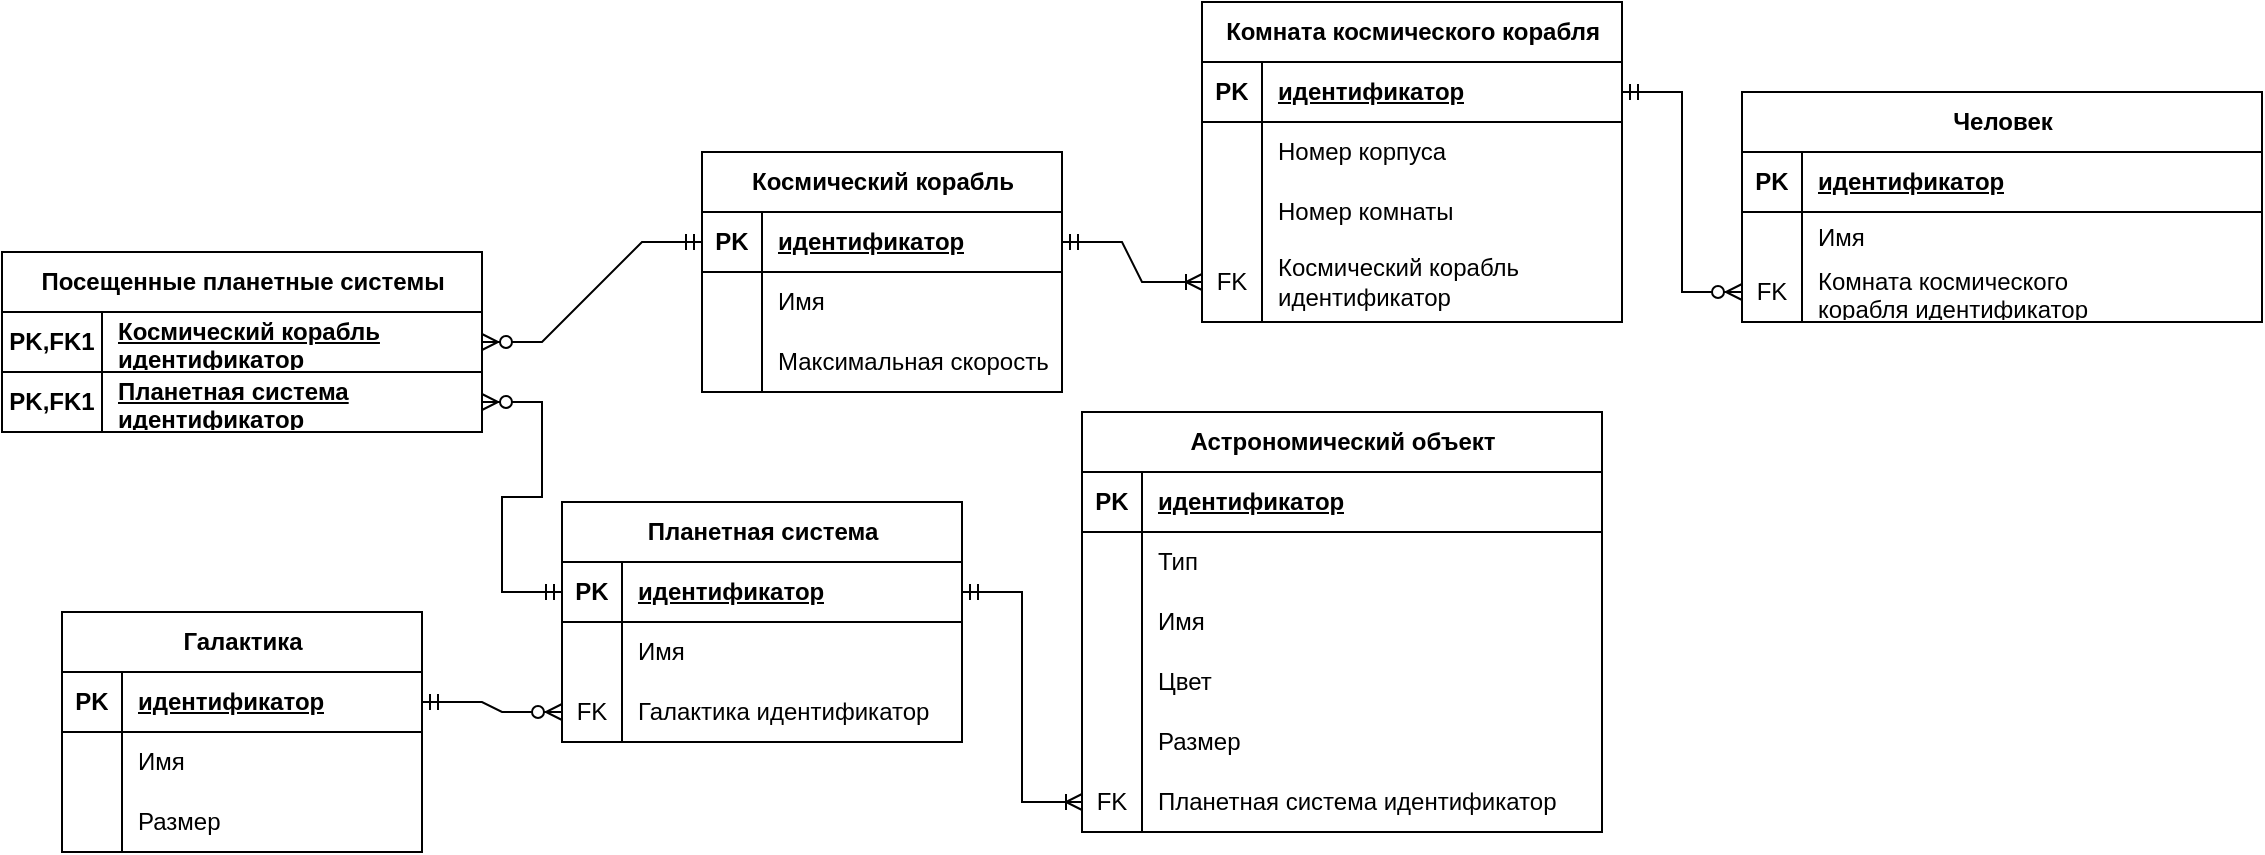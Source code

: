<mxfile version="21.6.7" type="device">
  <diagram name="Страница 1" id="pm9GWEc2enVUfdaCy__c">
    <mxGraphModel dx="1590" dy="2239" grid="1" gridSize="10" guides="1" tooltips="1" connect="1" arrows="1" fold="1" page="1" pageScale="1" pageWidth="827" pageHeight="1169" math="0" shadow="0">
      <root>
        <mxCell id="0" />
        <mxCell id="1" parent="0" />
        <mxCell id="hK3RT-jMStQgNXBIT5VY-20" value="Планетная система" style="shape=table;startSize=30;container=1;collapsible=1;childLayout=tableLayout;fixedRows=1;rowLines=0;fontStyle=1;align=center;resizeLast=1;html=1;" parent="1" vertex="1">
          <mxGeometry x="320" y="-45" width="200" height="120" as="geometry">
            <mxRectangle x="320" y="-45" width="160" height="30" as="alternateBounds" />
          </mxGeometry>
        </mxCell>
        <mxCell id="hK3RT-jMStQgNXBIT5VY-21" value="" style="shape=tableRow;horizontal=0;startSize=0;swimlaneHead=0;swimlaneBody=0;fillColor=none;collapsible=0;dropTarget=0;points=[[0,0.5],[1,0.5]];portConstraint=eastwest;top=0;left=0;right=0;bottom=1;" parent="hK3RT-jMStQgNXBIT5VY-20" vertex="1">
          <mxGeometry y="30" width="200" height="30" as="geometry" />
        </mxCell>
        <mxCell id="hK3RT-jMStQgNXBIT5VY-22" value="PK" style="shape=partialRectangle;connectable=0;fillColor=none;top=0;left=0;bottom=0;right=0;fontStyle=1;overflow=hidden;whiteSpace=wrap;html=1;" parent="hK3RT-jMStQgNXBIT5VY-21" vertex="1">
          <mxGeometry width="30" height="30" as="geometry">
            <mxRectangle width="30" height="30" as="alternateBounds" />
          </mxGeometry>
        </mxCell>
        <mxCell id="hK3RT-jMStQgNXBIT5VY-23" value="идентификатор" style="shape=partialRectangle;connectable=0;fillColor=none;top=0;left=0;bottom=0;right=0;align=left;spacingLeft=6;fontStyle=5;overflow=hidden;whiteSpace=wrap;html=1;" parent="hK3RT-jMStQgNXBIT5VY-21" vertex="1">
          <mxGeometry x="30" width="170" height="30" as="geometry">
            <mxRectangle width="170" height="30" as="alternateBounds" />
          </mxGeometry>
        </mxCell>
        <mxCell id="hK3RT-jMStQgNXBIT5VY-24" value="" style="shape=tableRow;horizontal=0;startSize=0;swimlaneHead=0;swimlaneBody=0;fillColor=none;collapsible=0;dropTarget=0;points=[[0,0.5],[1,0.5]];portConstraint=eastwest;top=0;left=0;right=0;bottom=0;" parent="hK3RT-jMStQgNXBIT5VY-20" vertex="1">
          <mxGeometry y="60" width="200" height="30" as="geometry" />
        </mxCell>
        <mxCell id="hK3RT-jMStQgNXBIT5VY-25" value="" style="shape=partialRectangle;connectable=0;fillColor=none;top=0;left=0;bottom=0;right=0;editable=1;overflow=hidden;whiteSpace=wrap;html=1;" parent="hK3RT-jMStQgNXBIT5VY-24" vertex="1">
          <mxGeometry width="30" height="30" as="geometry">
            <mxRectangle width="30" height="30" as="alternateBounds" />
          </mxGeometry>
        </mxCell>
        <mxCell id="hK3RT-jMStQgNXBIT5VY-26" value="Имя" style="shape=partialRectangle;connectable=0;fillColor=none;top=0;left=0;bottom=0;right=0;align=left;spacingLeft=6;overflow=hidden;whiteSpace=wrap;html=1;" parent="hK3RT-jMStQgNXBIT5VY-24" vertex="1">
          <mxGeometry x="30" width="170" height="30" as="geometry">
            <mxRectangle width="170" height="30" as="alternateBounds" />
          </mxGeometry>
        </mxCell>
        <mxCell id="hK3RT-jMStQgNXBIT5VY-27" value="" style="shape=tableRow;horizontal=0;startSize=0;swimlaneHead=0;swimlaneBody=0;fillColor=none;collapsible=0;dropTarget=0;points=[[0,0.5],[1,0.5]];portConstraint=eastwest;top=0;left=0;right=0;bottom=0;" parent="hK3RT-jMStQgNXBIT5VY-20" vertex="1">
          <mxGeometry y="90" width="200" height="30" as="geometry" />
        </mxCell>
        <mxCell id="hK3RT-jMStQgNXBIT5VY-28" value="FK" style="shape=partialRectangle;connectable=0;fillColor=none;top=0;left=0;bottom=0;right=0;editable=1;overflow=hidden;whiteSpace=wrap;html=1;" parent="hK3RT-jMStQgNXBIT5VY-27" vertex="1">
          <mxGeometry width="30" height="30" as="geometry">
            <mxRectangle width="30" height="30" as="alternateBounds" />
          </mxGeometry>
        </mxCell>
        <mxCell id="hK3RT-jMStQgNXBIT5VY-29" value="Галактика&amp;nbsp;идентификатор" style="shape=partialRectangle;connectable=0;fillColor=none;top=0;left=0;bottom=0;right=0;align=left;spacingLeft=6;overflow=hidden;whiteSpace=wrap;html=1;" parent="hK3RT-jMStQgNXBIT5VY-27" vertex="1">
          <mxGeometry x="30" width="170" height="30" as="geometry">
            <mxRectangle width="170" height="30" as="alternateBounds" />
          </mxGeometry>
        </mxCell>
        <mxCell id="hK3RT-jMStQgNXBIT5VY-33" value="" style="edgeStyle=entityRelationEdgeStyle;fontSize=12;html=1;endArrow=ERzeroToMany;startArrow=ERmandOne;rounded=0;entryX=0;entryY=0.5;entryDx=0;entryDy=0;exitX=1;exitY=0.5;exitDx=0;exitDy=0;" parent="1" source="hTJ9Pmsceya5NL0hzTHG-73" target="hK3RT-jMStQgNXBIT5VY-27" edge="1">
          <mxGeometry width="100" height="100" relative="1" as="geometry">
            <mxPoint x="428" y="285" as="sourcePoint" />
            <mxPoint x="528" y="185" as="targetPoint" />
          </mxGeometry>
        </mxCell>
        <mxCell id="hK3RT-jMStQgNXBIT5VY-34" value="&lt;div&gt;Астрономический объект&lt;/div&gt;" style="shape=table;startSize=30;container=1;collapsible=1;childLayout=tableLayout;fixedRows=1;rowLines=0;fontStyle=1;align=center;resizeLast=1;html=1;" parent="1" vertex="1">
          <mxGeometry x="580" y="-90" width="260" height="210" as="geometry">
            <mxRectangle x="580" y="-90" width="200" height="30" as="alternateBounds" />
          </mxGeometry>
        </mxCell>
        <mxCell id="hK3RT-jMStQgNXBIT5VY-35" value="" style="shape=tableRow;horizontal=0;startSize=0;swimlaneHead=0;swimlaneBody=0;fillColor=none;collapsible=0;dropTarget=0;points=[[0,0.5],[1,0.5]];portConstraint=eastwest;top=0;left=0;right=0;bottom=1;" parent="hK3RT-jMStQgNXBIT5VY-34" vertex="1">
          <mxGeometry y="30" width="260" height="30" as="geometry" />
        </mxCell>
        <mxCell id="hK3RT-jMStQgNXBIT5VY-36" value="PK" style="shape=partialRectangle;connectable=0;fillColor=none;top=0;left=0;bottom=0;right=0;fontStyle=1;overflow=hidden;whiteSpace=wrap;html=1;" parent="hK3RT-jMStQgNXBIT5VY-35" vertex="1">
          <mxGeometry width="30" height="30" as="geometry">
            <mxRectangle width="30" height="30" as="alternateBounds" />
          </mxGeometry>
        </mxCell>
        <mxCell id="hK3RT-jMStQgNXBIT5VY-37" value="идентификатор" style="shape=partialRectangle;connectable=0;fillColor=none;top=0;left=0;bottom=0;right=0;align=left;spacingLeft=6;fontStyle=5;overflow=hidden;whiteSpace=wrap;html=1;" parent="hK3RT-jMStQgNXBIT5VY-35" vertex="1">
          <mxGeometry x="30" width="230" height="30" as="geometry">
            <mxRectangle width="230" height="30" as="alternateBounds" />
          </mxGeometry>
        </mxCell>
        <mxCell id="hK3RT-jMStQgNXBIT5VY-38" value="" style="shape=tableRow;horizontal=0;startSize=0;swimlaneHead=0;swimlaneBody=0;fillColor=none;collapsible=0;dropTarget=0;points=[[0,0.5],[1,0.5]];portConstraint=eastwest;top=0;left=0;right=0;bottom=0;" parent="hK3RT-jMStQgNXBIT5VY-34" vertex="1">
          <mxGeometry y="60" width="260" height="30" as="geometry" />
        </mxCell>
        <mxCell id="hK3RT-jMStQgNXBIT5VY-39" value="" style="shape=partialRectangle;connectable=0;fillColor=none;top=0;left=0;bottom=0;right=0;editable=1;overflow=hidden;whiteSpace=wrap;html=1;" parent="hK3RT-jMStQgNXBIT5VY-38" vertex="1">
          <mxGeometry width="30" height="30" as="geometry">
            <mxRectangle width="30" height="30" as="alternateBounds" />
          </mxGeometry>
        </mxCell>
        <mxCell id="hK3RT-jMStQgNXBIT5VY-40" value="Тип" style="shape=partialRectangle;connectable=0;fillColor=none;top=0;left=0;bottom=0;right=0;align=left;spacingLeft=6;overflow=hidden;whiteSpace=wrap;html=1;" parent="hK3RT-jMStQgNXBIT5VY-38" vertex="1">
          <mxGeometry x="30" width="230" height="30" as="geometry">
            <mxRectangle width="230" height="30" as="alternateBounds" />
          </mxGeometry>
        </mxCell>
        <mxCell id="hK3RT-jMStQgNXBIT5VY-99" value="" style="shape=tableRow;horizontal=0;startSize=0;swimlaneHead=0;swimlaneBody=0;fillColor=none;collapsible=0;dropTarget=0;points=[[0,0.5],[1,0.5]];portConstraint=eastwest;top=0;left=0;right=0;bottom=0;" parent="hK3RT-jMStQgNXBIT5VY-34" vertex="1">
          <mxGeometry y="90" width="260" height="30" as="geometry" />
        </mxCell>
        <mxCell id="hK3RT-jMStQgNXBIT5VY-100" value="" style="shape=partialRectangle;connectable=0;fillColor=none;top=0;left=0;bottom=0;right=0;editable=1;overflow=hidden;whiteSpace=wrap;html=1;" parent="hK3RT-jMStQgNXBIT5VY-99" vertex="1">
          <mxGeometry width="30" height="30" as="geometry">
            <mxRectangle width="30" height="30" as="alternateBounds" />
          </mxGeometry>
        </mxCell>
        <mxCell id="hK3RT-jMStQgNXBIT5VY-101" value="Имя" style="shape=partialRectangle;connectable=0;fillColor=none;top=0;left=0;bottom=0;right=0;align=left;spacingLeft=6;overflow=hidden;whiteSpace=wrap;html=1;" parent="hK3RT-jMStQgNXBIT5VY-99" vertex="1">
          <mxGeometry x="30" width="230" height="30" as="geometry">
            <mxRectangle width="230" height="30" as="alternateBounds" />
          </mxGeometry>
        </mxCell>
        <mxCell id="hK3RT-jMStQgNXBIT5VY-96" value="" style="shape=tableRow;horizontal=0;startSize=0;swimlaneHead=0;swimlaneBody=0;fillColor=none;collapsible=0;dropTarget=0;points=[[0,0.5],[1,0.5]];portConstraint=eastwest;top=0;left=0;right=0;bottom=0;" parent="hK3RT-jMStQgNXBIT5VY-34" vertex="1">
          <mxGeometry y="120" width="260" height="30" as="geometry" />
        </mxCell>
        <mxCell id="hK3RT-jMStQgNXBIT5VY-97" value="" style="shape=partialRectangle;connectable=0;fillColor=none;top=0;left=0;bottom=0;right=0;editable=1;overflow=hidden;whiteSpace=wrap;html=1;" parent="hK3RT-jMStQgNXBIT5VY-96" vertex="1">
          <mxGeometry width="30" height="30" as="geometry">
            <mxRectangle width="30" height="30" as="alternateBounds" />
          </mxGeometry>
        </mxCell>
        <mxCell id="hK3RT-jMStQgNXBIT5VY-98" value="Цвет" style="shape=partialRectangle;connectable=0;fillColor=none;top=0;left=0;bottom=0;right=0;align=left;spacingLeft=6;overflow=hidden;whiteSpace=wrap;html=1;" parent="hK3RT-jMStQgNXBIT5VY-96" vertex="1">
          <mxGeometry x="30" width="230" height="30" as="geometry">
            <mxRectangle width="230" height="30" as="alternateBounds" />
          </mxGeometry>
        </mxCell>
        <mxCell id="hK3RT-jMStQgNXBIT5VY-41" value="" style="shape=tableRow;horizontal=0;startSize=0;swimlaneHead=0;swimlaneBody=0;fillColor=none;collapsible=0;dropTarget=0;points=[[0,0.5],[1,0.5]];portConstraint=eastwest;top=0;left=0;right=0;bottom=0;" parent="hK3RT-jMStQgNXBIT5VY-34" vertex="1">
          <mxGeometry y="150" width="260" height="30" as="geometry" />
        </mxCell>
        <mxCell id="hK3RT-jMStQgNXBIT5VY-42" value="" style="shape=partialRectangle;connectable=0;fillColor=none;top=0;left=0;bottom=0;right=0;editable=1;overflow=hidden;whiteSpace=wrap;html=1;" parent="hK3RT-jMStQgNXBIT5VY-41" vertex="1">
          <mxGeometry width="30" height="30" as="geometry">
            <mxRectangle width="30" height="30" as="alternateBounds" />
          </mxGeometry>
        </mxCell>
        <mxCell id="hK3RT-jMStQgNXBIT5VY-43" value="Размер" style="shape=partialRectangle;connectable=0;fillColor=none;top=0;left=0;bottom=0;right=0;align=left;spacingLeft=6;overflow=hidden;whiteSpace=wrap;html=1;" parent="hK3RT-jMStQgNXBIT5VY-41" vertex="1">
          <mxGeometry x="30" width="230" height="30" as="geometry">
            <mxRectangle width="230" height="30" as="alternateBounds" />
          </mxGeometry>
        </mxCell>
        <mxCell id="hK3RT-jMStQgNXBIT5VY-51" value="" style="shape=tableRow;horizontal=0;startSize=0;swimlaneHead=0;swimlaneBody=0;fillColor=none;collapsible=0;dropTarget=0;points=[[0,0.5],[1,0.5]];portConstraint=eastwest;top=0;left=0;right=0;bottom=0;" parent="hK3RT-jMStQgNXBIT5VY-34" vertex="1">
          <mxGeometry y="180" width="260" height="30" as="geometry" />
        </mxCell>
        <mxCell id="hK3RT-jMStQgNXBIT5VY-52" value="FK" style="shape=partialRectangle;connectable=0;fillColor=none;top=0;left=0;bottom=0;right=0;editable=1;overflow=hidden;whiteSpace=wrap;html=1;" parent="hK3RT-jMStQgNXBIT5VY-51" vertex="1">
          <mxGeometry width="30" height="30" as="geometry">
            <mxRectangle width="30" height="30" as="alternateBounds" />
          </mxGeometry>
        </mxCell>
        <mxCell id="hK3RT-jMStQgNXBIT5VY-53" value="Планетная система&amp;nbsp;идентификатор" style="shape=partialRectangle;connectable=0;fillColor=none;top=0;left=0;bottom=0;right=0;align=left;spacingLeft=6;overflow=hidden;whiteSpace=wrap;html=1;" parent="hK3RT-jMStQgNXBIT5VY-51" vertex="1">
          <mxGeometry x="30" width="230" height="30" as="geometry">
            <mxRectangle width="230" height="30" as="alternateBounds" />
          </mxGeometry>
        </mxCell>
        <mxCell id="hK3RT-jMStQgNXBIT5VY-54" value="Человек" style="shape=table;startSize=30;container=1;collapsible=1;childLayout=tableLayout;fixedRows=1;rowLines=0;fontStyle=1;align=center;resizeLast=1;html=1;" parent="1" vertex="1">
          <mxGeometry x="910" y="-250" width="260" height="115" as="geometry">
            <mxRectangle x="910" y="-250" width="90" height="30" as="alternateBounds" />
          </mxGeometry>
        </mxCell>
        <mxCell id="hK3RT-jMStQgNXBIT5VY-55" value="" style="shape=tableRow;horizontal=0;startSize=0;swimlaneHead=0;swimlaneBody=0;fillColor=none;collapsible=0;dropTarget=0;points=[[0,0.5],[1,0.5]];portConstraint=eastwest;top=0;left=0;right=0;bottom=1;" parent="hK3RT-jMStQgNXBIT5VY-54" vertex="1">
          <mxGeometry y="30" width="260" height="30" as="geometry" />
        </mxCell>
        <mxCell id="hK3RT-jMStQgNXBIT5VY-56" value="PK" style="shape=partialRectangle;connectable=0;fillColor=none;top=0;left=0;bottom=0;right=0;fontStyle=1;overflow=hidden;whiteSpace=wrap;html=1;" parent="hK3RT-jMStQgNXBIT5VY-55" vertex="1">
          <mxGeometry width="30" height="30" as="geometry">
            <mxRectangle width="30" height="30" as="alternateBounds" />
          </mxGeometry>
        </mxCell>
        <mxCell id="hK3RT-jMStQgNXBIT5VY-57" value="идентификатор" style="shape=partialRectangle;connectable=0;fillColor=none;top=0;left=0;bottom=0;right=0;align=left;spacingLeft=6;fontStyle=5;overflow=hidden;whiteSpace=wrap;html=1;" parent="hK3RT-jMStQgNXBIT5VY-55" vertex="1">
          <mxGeometry x="30" width="230" height="30" as="geometry">
            <mxRectangle width="230" height="30" as="alternateBounds" />
          </mxGeometry>
        </mxCell>
        <mxCell id="hK3RT-jMStQgNXBIT5VY-82" value="" style="shape=tableRow;horizontal=0;startSize=0;swimlaneHead=0;swimlaneBody=0;fillColor=none;collapsible=0;dropTarget=0;points=[[0,0.5],[1,0.5]];portConstraint=eastwest;top=0;left=0;right=0;bottom=0;" parent="hK3RT-jMStQgNXBIT5VY-54" vertex="1">
          <mxGeometry y="60" width="260" height="25" as="geometry" />
        </mxCell>
        <mxCell id="hK3RT-jMStQgNXBIT5VY-83" value="" style="shape=partialRectangle;connectable=0;fillColor=none;top=0;left=0;bottom=0;right=0;editable=1;overflow=hidden;whiteSpace=wrap;html=1;" parent="hK3RT-jMStQgNXBIT5VY-82" vertex="1">
          <mxGeometry width="30" height="25" as="geometry">
            <mxRectangle width="30" height="25" as="alternateBounds" />
          </mxGeometry>
        </mxCell>
        <mxCell id="hK3RT-jMStQgNXBIT5VY-84" value="Имя" style="shape=partialRectangle;connectable=0;fillColor=none;top=0;left=0;bottom=0;right=0;align=left;spacingLeft=6;overflow=hidden;whiteSpace=wrap;html=1;" parent="hK3RT-jMStQgNXBIT5VY-82" vertex="1">
          <mxGeometry x="30" width="230" height="25" as="geometry">
            <mxRectangle width="230" height="25" as="alternateBounds" />
          </mxGeometry>
        </mxCell>
        <mxCell id="hK3RT-jMStQgNXBIT5VY-58" value="" style="shape=tableRow;horizontal=0;startSize=0;swimlaneHead=0;swimlaneBody=0;fillColor=none;collapsible=0;dropTarget=0;points=[[0,0.5],[1,0.5]];portConstraint=eastwest;top=0;left=0;right=0;bottom=0;" parent="hK3RT-jMStQgNXBIT5VY-54" vertex="1">
          <mxGeometry y="85" width="260" height="30" as="geometry" />
        </mxCell>
        <mxCell id="hK3RT-jMStQgNXBIT5VY-59" value="FK" style="shape=partialRectangle;connectable=0;fillColor=none;top=0;left=0;bottom=0;right=0;editable=1;overflow=hidden;whiteSpace=wrap;html=1;" parent="hK3RT-jMStQgNXBIT5VY-58" vertex="1">
          <mxGeometry width="30" height="30" as="geometry">
            <mxRectangle width="30" height="30" as="alternateBounds" />
          </mxGeometry>
        </mxCell>
        <mxCell id="hK3RT-jMStQgNXBIT5VY-60" value="Комната космического корабля&amp;nbsp;идентификатор" style="shape=partialRectangle;connectable=0;fillColor=none;top=0;left=0;bottom=0;right=0;align=left;spacingLeft=6;overflow=hidden;whiteSpace=wrap;html=1;" parent="hK3RT-jMStQgNXBIT5VY-58" vertex="1">
          <mxGeometry x="30" width="230" height="30" as="geometry">
            <mxRectangle width="230" height="30" as="alternateBounds" />
          </mxGeometry>
        </mxCell>
        <mxCell id="hK3RT-jMStQgNXBIT5VY-88" value="" style="edgeStyle=entityRelationEdgeStyle;fontSize=12;html=1;endArrow=ERoneToMany;startArrow=ERmandOne;rounded=0;exitX=1;exitY=0.5;exitDx=0;exitDy=0;entryX=0;entryY=0.5;entryDx=0;entryDy=0;" parent="1" source="hTJ9Pmsceya5NL0hzTHG-15" target="hTJ9Pmsceya5NL0hzTHG-61" edge="1">
          <mxGeometry width="100" height="100" relative="1" as="geometry">
            <mxPoint x="620" y="-145" as="sourcePoint" />
            <mxPoint x="910" y="-150" as="targetPoint" />
          </mxGeometry>
        </mxCell>
        <mxCell id="hK3RT-jMStQgNXBIT5VY-91" value="" style="edgeStyle=entityRelationEdgeStyle;fontSize=12;html=1;endArrow=ERoneToMany;startArrow=ERmandOne;rounded=0;entryX=0;entryY=0.5;entryDx=0;entryDy=0;" parent="1" source="hK3RT-jMStQgNXBIT5VY-21" target="hK3RT-jMStQgNXBIT5VY-51" edge="1">
          <mxGeometry width="100" height="100" relative="1" as="geometry">
            <mxPoint x="410" y="200" as="sourcePoint" />
            <mxPoint x="350" y="200" as="targetPoint" />
          </mxGeometry>
        </mxCell>
        <mxCell id="hTJ9Pmsceya5NL0hzTHG-14" value="Космический корабль" style="shape=table;startSize=30;container=1;collapsible=1;childLayout=tableLayout;fixedRows=1;rowLines=0;fontStyle=1;align=center;resizeLast=1;html=1;" vertex="1" parent="1">
          <mxGeometry x="390" y="-220" width="180" height="120" as="geometry">
            <mxRectangle x="390" y="-220" width="180" height="30" as="alternateBounds" />
          </mxGeometry>
        </mxCell>
        <mxCell id="hTJ9Pmsceya5NL0hzTHG-15" value="" style="shape=tableRow;horizontal=0;startSize=0;swimlaneHead=0;swimlaneBody=0;fillColor=none;collapsible=0;dropTarget=0;points=[[0,0.5],[1,0.5]];portConstraint=eastwest;top=0;left=0;right=0;bottom=1;" vertex="1" parent="hTJ9Pmsceya5NL0hzTHG-14">
          <mxGeometry y="30" width="180" height="30" as="geometry" />
        </mxCell>
        <mxCell id="hTJ9Pmsceya5NL0hzTHG-16" value="PK" style="shape=partialRectangle;connectable=0;fillColor=none;top=0;left=0;bottom=0;right=0;fontStyle=1;overflow=hidden;whiteSpace=wrap;html=1;" vertex="1" parent="hTJ9Pmsceya5NL0hzTHG-15">
          <mxGeometry width="30" height="30" as="geometry">
            <mxRectangle width="30" height="30" as="alternateBounds" />
          </mxGeometry>
        </mxCell>
        <mxCell id="hTJ9Pmsceya5NL0hzTHG-17" value="идентификатор" style="shape=partialRectangle;connectable=0;fillColor=none;top=0;left=0;bottom=0;right=0;align=left;spacingLeft=6;fontStyle=5;overflow=hidden;whiteSpace=wrap;html=1;" vertex="1" parent="hTJ9Pmsceya5NL0hzTHG-15">
          <mxGeometry x="30" width="150" height="30" as="geometry">
            <mxRectangle width="150" height="30" as="alternateBounds" />
          </mxGeometry>
        </mxCell>
        <mxCell id="hTJ9Pmsceya5NL0hzTHG-18" value="" style="shape=tableRow;horizontal=0;startSize=0;swimlaneHead=0;swimlaneBody=0;fillColor=none;collapsible=0;dropTarget=0;points=[[0,0.5],[1,0.5]];portConstraint=eastwest;top=0;left=0;right=0;bottom=0;" vertex="1" parent="hTJ9Pmsceya5NL0hzTHG-14">
          <mxGeometry y="60" width="180" height="30" as="geometry" />
        </mxCell>
        <mxCell id="hTJ9Pmsceya5NL0hzTHG-19" value="" style="shape=partialRectangle;connectable=0;fillColor=none;top=0;left=0;bottom=0;right=0;editable=1;overflow=hidden;whiteSpace=wrap;html=1;" vertex="1" parent="hTJ9Pmsceya5NL0hzTHG-18">
          <mxGeometry width="30" height="30" as="geometry">
            <mxRectangle width="30" height="30" as="alternateBounds" />
          </mxGeometry>
        </mxCell>
        <mxCell id="hTJ9Pmsceya5NL0hzTHG-20" value="Имя" style="shape=partialRectangle;connectable=0;fillColor=none;top=0;left=0;bottom=0;right=0;align=left;spacingLeft=6;overflow=hidden;whiteSpace=wrap;html=1;" vertex="1" parent="hTJ9Pmsceya5NL0hzTHG-18">
          <mxGeometry x="30" width="150" height="30" as="geometry">
            <mxRectangle width="150" height="30" as="alternateBounds" />
          </mxGeometry>
        </mxCell>
        <mxCell id="hTJ9Pmsceya5NL0hzTHG-21" value="" style="shape=tableRow;horizontal=0;startSize=0;swimlaneHead=0;swimlaneBody=0;fillColor=none;collapsible=0;dropTarget=0;points=[[0,0.5],[1,0.5]];portConstraint=eastwest;top=0;left=0;right=0;bottom=0;" vertex="1" parent="hTJ9Pmsceya5NL0hzTHG-14">
          <mxGeometry y="90" width="180" height="30" as="geometry" />
        </mxCell>
        <mxCell id="hTJ9Pmsceya5NL0hzTHG-22" value="" style="shape=partialRectangle;connectable=0;fillColor=none;top=0;left=0;bottom=0;right=0;editable=1;overflow=hidden;whiteSpace=wrap;html=1;" vertex="1" parent="hTJ9Pmsceya5NL0hzTHG-21">
          <mxGeometry width="30" height="30" as="geometry">
            <mxRectangle width="30" height="30" as="alternateBounds" />
          </mxGeometry>
        </mxCell>
        <mxCell id="hTJ9Pmsceya5NL0hzTHG-23" value="Максимальная скорость" style="shape=partialRectangle;connectable=0;fillColor=none;top=0;left=0;bottom=0;right=0;align=left;spacingLeft=6;overflow=hidden;whiteSpace=wrap;html=1;" vertex="1" parent="hTJ9Pmsceya5NL0hzTHG-21">
          <mxGeometry x="30" width="150" height="30" as="geometry">
            <mxRectangle width="150" height="30" as="alternateBounds" />
          </mxGeometry>
        </mxCell>
        <mxCell id="hTJ9Pmsceya5NL0hzTHG-30" value="Посещенные планетные системы" style="shape=table;startSize=30;container=1;collapsible=1;childLayout=tableLayout;fixedRows=1;rowLines=0;fontStyle=1;align=center;resizeLast=1;html=1;" vertex="1" parent="1">
          <mxGeometry x="40" y="-170" width="240" height="90" as="geometry" />
        </mxCell>
        <mxCell id="hTJ9Pmsceya5NL0hzTHG-31" value="" style="shape=tableRow;horizontal=0;startSize=0;swimlaneHead=0;swimlaneBody=0;fillColor=none;collapsible=0;dropTarget=0;points=[[0,0.5],[1,0.5]];portConstraint=eastwest;top=0;left=0;right=0;bottom=1;" vertex="1" parent="hTJ9Pmsceya5NL0hzTHG-30">
          <mxGeometry y="30" width="240" height="30" as="geometry" />
        </mxCell>
        <mxCell id="hTJ9Pmsceya5NL0hzTHG-32" value="PK,FK1" style="shape=partialRectangle;connectable=0;fillColor=none;top=0;left=0;bottom=0;right=0;fontStyle=1;overflow=hidden;whiteSpace=wrap;html=1;" vertex="1" parent="hTJ9Pmsceya5NL0hzTHG-31">
          <mxGeometry width="50" height="30" as="geometry">
            <mxRectangle width="50" height="30" as="alternateBounds" />
          </mxGeometry>
        </mxCell>
        <mxCell id="hTJ9Pmsceya5NL0hzTHG-33" value="Космический корабль идентификатор" style="shape=partialRectangle;connectable=0;fillColor=none;top=0;left=0;bottom=0;right=0;align=left;spacingLeft=6;fontStyle=5;overflow=hidden;whiteSpace=wrap;html=1;" vertex="1" parent="hTJ9Pmsceya5NL0hzTHG-31">
          <mxGeometry x="50" width="190" height="30" as="geometry">
            <mxRectangle width="190" height="30" as="alternateBounds" />
          </mxGeometry>
        </mxCell>
        <mxCell id="hTJ9Pmsceya5NL0hzTHG-43" value="" style="shape=tableRow;horizontal=0;startSize=0;swimlaneHead=0;swimlaneBody=0;fillColor=none;collapsible=0;dropTarget=0;points=[[0,0.5],[1,0.5]];portConstraint=eastwest;top=0;left=0;right=0;bottom=1;" vertex="1" parent="hTJ9Pmsceya5NL0hzTHG-30">
          <mxGeometry y="60" width="240" height="30" as="geometry" />
        </mxCell>
        <mxCell id="hTJ9Pmsceya5NL0hzTHG-44" value="PK,FK1" style="shape=partialRectangle;connectable=0;fillColor=none;top=0;left=0;bottom=0;right=0;fontStyle=1;overflow=hidden;whiteSpace=wrap;html=1;" vertex="1" parent="hTJ9Pmsceya5NL0hzTHG-43">
          <mxGeometry width="50" height="30" as="geometry">
            <mxRectangle width="50" height="30" as="alternateBounds" />
          </mxGeometry>
        </mxCell>
        <mxCell id="hTJ9Pmsceya5NL0hzTHG-45" value="Планетная система идентификатор" style="shape=partialRectangle;connectable=0;fillColor=none;top=0;left=0;bottom=0;right=0;align=left;spacingLeft=6;fontStyle=5;overflow=hidden;whiteSpace=wrap;html=1;" vertex="1" parent="hTJ9Pmsceya5NL0hzTHG-43">
          <mxGeometry x="50" width="190" height="30" as="geometry">
            <mxRectangle width="190" height="30" as="alternateBounds" />
          </mxGeometry>
        </mxCell>
        <mxCell id="hTJ9Pmsceya5NL0hzTHG-49" value="" style="edgeStyle=entityRelationEdgeStyle;fontSize=12;html=1;endArrow=ERzeroToMany;startArrow=ERmandOne;rounded=0;entryX=1;entryY=0.5;entryDx=0;entryDy=0;exitX=0;exitY=0.5;exitDx=0;exitDy=0;" edge="1" parent="1" source="hK3RT-jMStQgNXBIT5VY-21" target="hTJ9Pmsceya5NL0hzTHG-43">
          <mxGeometry width="100" height="100" relative="1" as="geometry">
            <mxPoint x="450" y="-217.5" as="sourcePoint" />
            <mxPoint x="410" y="-32.5" as="targetPoint" />
          </mxGeometry>
        </mxCell>
        <mxCell id="hTJ9Pmsceya5NL0hzTHG-50" value="" style="edgeStyle=entityRelationEdgeStyle;fontSize=12;html=1;endArrow=ERzeroToMany;startArrow=ERmandOne;rounded=0;exitX=0;exitY=0.5;exitDx=0;exitDy=0;entryX=1;entryY=0.5;entryDx=0;entryDy=0;" edge="1" parent="1" source="hTJ9Pmsceya5NL0hzTHG-15" target="hTJ9Pmsceya5NL0hzTHG-31">
          <mxGeometry width="100" height="100" relative="1" as="geometry">
            <mxPoint x="350" y="115" as="sourcePoint" />
            <mxPoint x="430" y="-85" as="targetPoint" />
          </mxGeometry>
        </mxCell>
        <mxCell id="hTJ9Pmsceya5NL0hzTHG-51" value="Комната космического корабля" style="shape=table;startSize=30;container=1;collapsible=1;childLayout=tableLayout;fixedRows=1;rowLines=0;fontStyle=1;align=center;resizeLast=1;html=1;" vertex="1" parent="1">
          <mxGeometry x="640" y="-295" width="210" height="160" as="geometry">
            <mxRectangle x="640" y="-295" width="230" height="30" as="alternateBounds" />
          </mxGeometry>
        </mxCell>
        <mxCell id="hTJ9Pmsceya5NL0hzTHG-52" value="" style="shape=tableRow;horizontal=0;startSize=0;swimlaneHead=0;swimlaneBody=0;fillColor=none;collapsible=0;dropTarget=0;points=[[0,0.5],[1,0.5]];portConstraint=eastwest;top=0;left=0;right=0;bottom=1;" vertex="1" parent="hTJ9Pmsceya5NL0hzTHG-51">
          <mxGeometry y="30" width="210" height="30" as="geometry" />
        </mxCell>
        <mxCell id="hTJ9Pmsceya5NL0hzTHG-53" value="PK" style="shape=partialRectangle;connectable=0;fillColor=none;top=0;left=0;bottom=0;right=0;fontStyle=1;overflow=hidden;whiteSpace=wrap;html=1;" vertex="1" parent="hTJ9Pmsceya5NL0hzTHG-52">
          <mxGeometry width="30" height="30" as="geometry">
            <mxRectangle width="30" height="30" as="alternateBounds" />
          </mxGeometry>
        </mxCell>
        <mxCell id="hTJ9Pmsceya5NL0hzTHG-54" value="идентификатор" style="shape=partialRectangle;connectable=0;fillColor=none;top=0;left=0;bottom=0;right=0;align=left;spacingLeft=6;fontStyle=5;overflow=hidden;whiteSpace=wrap;html=1;" vertex="1" parent="hTJ9Pmsceya5NL0hzTHG-52">
          <mxGeometry x="30" width="180" height="30" as="geometry">
            <mxRectangle width="180" height="30" as="alternateBounds" />
          </mxGeometry>
        </mxCell>
        <mxCell id="hTJ9Pmsceya5NL0hzTHG-55" value="" style="shape=tableRow;horizontal=0;startSize=0;swimlaneHead=0;swimlaneBody=0;fillColor=none;collapsible=0;dropTarget=0;points=[[0,0.5],[1,0.5]];portConstraint=eastwest;top=0;left=0;right=0;bottom=0;" vertex="1" parent="hTJ9Pmsceya5NL0hzTHG-51">
          <mxGeometry y="60" width="210" height="30" as="geometry" />
        </mxCell>
        <mxCell id="hTJ9Pmsceya5NL0hzTHG-56" value="" style="shape=partialRectangle;connectable=0;fillColor=none;top=0;left=0;bottom=0;right=0;editable=1;overflow=hidden;whiteSpace=wrap;html=1;" vertex="1" parent="hTJ9Pmsceya5NL0hzTHG-55">
          <mxGeometry width="30" height="30" as="geometry">
            <mxRectangle width="30" height="30" as="alternateBounds" />
          </mxGeometry>
        </mxCell>
        <mxCell id="hTJ9Pmsceya5NL0hzTHG-57" value="Номер корпуса" style="shape=partialRectangle;connectable=0;fillColor=none;top=0;left=0;bottom=0;right=0;align=left;spacingLeft=6;overflow=hidden;whiteSpace=wrap;html=1;" vertex="1" parent="hTJ9Pmsceya5NL0hzTHG-55">
          <mxGeometry x="30" width="180" height="30" as="geometry">
            <mxRectangle width="180" height="30" as="alternateBounds" />
          </mxGeometry>
        </mxCell>
        <mxCell id="hTJ9Pmsceya5NL0hzTHG-58" value="" style="shape=tableRow;horizontal=0;startSize=0;swimlaneHead=0;swimlaneBody=0;fillColor=none;collapsible=0;dropTarget=0;points=[[0,0.5],[1,0.5]];portConstraint=eastwest;top=0;left=0;right=0;bottom=0;" vertex="1" parent="hTJ9Pmsceya5NL0hzTHG-51">
          <mxGeometry y="90" width="210" height="30" as="geometry" />
        </mxCell>
        <mxCell id="hTJ9Pmsceya5NL0hzTHG-59" value="" style="shape=partialRectangle;connectable=0;fillColor=none;top=0;left=0;bottom=0;right=0;editable=1;overflow=hidden;whiteSpace=wrap;html=1;" vertex="1" parent="hTJ9Pmsceya5NL0hzTHG-58">
          <mxGeometry width="30" height="30" as="geometry">
            <mxRectangle width="30" height="30" as="alternateBounds" />
          </mxGeometry>
        </mxCell>
        <mxCell id="hTJ9Pmsceya5NL0hzTHG-60" value="Номер комнаты" style="shape=partialRectangle;connectable=0;fillColor=none;top=0;left=0;bottom=0;right=0;align=left;spacingLeft=6;overflow=hidden;whiteSpace=wrap;html=1;" vertex="1" parent="hTJ9Pmsceya5NL0hzTHG-58">
          <mxGeometry x="30" width="180" height="30" as="geometry">
            <mxRectangle width="180" height="30" as="alternateBounds" />
          </mxGeometry>
        </mxCell>
        <mxCell id="hTJ9Pmsceya5NL0hzTHG-61" value="" style="shape=tableRow;horizontal=0;startSize=0;swimlaneHead=0;swimlaneBody=0;fillColor=none;collapsible=0;dropTarget=0;points=[[0,0.5],[1,0.5]];portConstraint=eastwest;top=0;left=0;right=0;bottom=0;" vertex="1" parent="hTJ9Pmsceya5NL0hzTHG-51">
          <mxGeometry y="120" width="210" height="40" as="geometry" />
        </mxCell>
        <mxCell id="hTJ9Pmsceya5NL0hzTHG-62" value="FK" style="shape=partialRectangle;connectable=0;fillColor=none;top=0;left=0;bottom=0;right=0;editable=1;overflow=hidden;whiteSpace=wrap;html=1;" vertex="1" parent="hTJ9Pmsceya5NL0hzTHG-61">
          <mxGeometry width="30" height="40" as="geometry">
            <mxRectangle width="30" height="40" as="alternateBounds" />
          </mxGeometry>
        </mxCell>
        <mxCell id="hTJ9Pmsceya5NL0hzTHG-63" value="Космический корабль идентификатор" style="shape=partialRectangle;connectable=0;fillColor=none;top=0;left=0;bottom=0;right=0;align=left;spacingLeft=6;overflow=hidden;whiteSpace=wrap;html=1;" vertex="1" parent="hTJ9Pmsceya5NL0hzTHG-61">
          <mxGeometry x="30" width="180" height="40" as="geometry">
            <mxRectangle width="180" height="40" as="alternateBounds" />
          </mxGeometry>
        </mxCell>
        <mxCell id="hTJ9Pmsceya5NL0hzTHG-68" value="" style="edgeStyle=entityRelationEdgeStyle;fontSize=12;html=1;endArrow=ERzeroToMany;startArrow=ERmandOne;rounded=0;entryX=0;entryY=0.5;entryDx=0;entryDy=0;exitX=1;exitY=0.5;exitDx=0;exitDy=0;" edge="1" parent="1" source="hTJ9Pmsceya5NL0hzTHG-52" target="hK3RT-jMStQgNXBIT5VY-58">
          <mxGeometry width="100" height="100" relative="1" as="geometry">
            <mxPoint x="1160" y="170" as="sourcePoint" />
            <mxPoint x="1000" y="-90" as="targetPoint" />
          </mxGeometry>
        </mxCell>
        <mxCell id="hTJ9Pmsceya5NL0hzTHG-72" value="Галактика" style="shape=table;startSize=30;container=1;collapsible=1;childLayout=tableLayout;fixedRows=1;rowLines=0;fontStyle=1;align=center;resizeLast=1;html=1;" vertex="1" parent="1">
          <mxGeometry x="70" y="10" width="180" height="120" as="geometry" />
        </mxCell>
        <mxCell id="hTJ9Pmsceya5NL0hzTHG-73" value="" style="shape=tableRow;horizontal=0;startSize=0;swimlaneHead=0;swimlaneBody=0;fillColor=none;collapsible=0;dropTarget=0;points=[[0,0.5],[1,0.5]];portConstraint=eastwest;top=0;left=0;right=0;bottom=1;" vertex="1" parent="hTJ9Pmsceya5NL0hzTHG-72">
          <mxGeometry y="30" width="180" height="30" as="geometry" />
        </mxCell>
        <mxCell id="hTJ9Pmsceya5NL0hzTHG-74" value="PK" style="shape=partialRectangle;connectable=0;fillColor=none;top=0;left=0;bottom=0;right=0;fontStyle=1;overflow=hidden;whiteSpace=wrap;html=1;" vertex="1" parent="hTJ9Pmsceya5NL0hzTHG-73">
          <mxGeometry width="30" height="30" as="geometry">
            <mxRectangle width="30" height="30" as="alternateBounds" />
          </mxGeometry>
        </mxCell>
        <mxCell id="hTJ9Pmsceya5NL0hzTHG-75" value="идентификатор" style="shape=partialRectangle;connectable=0;fillColor=none;top=0;left=0;bottom=0;right=0;align=left;spacingLeft=6;fontStyle=5;overflow=hidden;whiteSpace=wrap;html=1;" vertex="1" parent="hTJ9Pmsceya5NL0hzTHG-73">
          <mxGeometry x="30" width="150" height="30" as="geometry">
            <mxRectangle width="150" height="30" as="alternateBounds" />
          </mxGeometry>
        </mxCell>
        <mxCell id="hTJ9Pmsceya5NL0hzTHG-76" value="" style="shape=tableRow;horizontal=0;startSize=0;swimlaneHead=0;swimlaneBody=0;fillColor=none;collapsible=0;dropTarget=0;points=[[0,0.5],[1,0.5]];portConstraint=eastwest;top=0;left=0;right=0;bottom=0;" vertex="1" parent="hTJ9Pmsceya5NL0hzTHG-72">
          <mxGeometry y="60" width="180" height="30" as="geometry" />
        </mxCell>
        <mxCell id="hTJ9Pmsceya5NL0hzTHG-77" value="" style="shape=partialRectangle;connectable=0;fillColor=none;top=0;left=0;bottom=0;right=0;editable=1;overflow=hidden;whiteSpace=wrap;html=1;" vertex="1" parent="hTJ9Pmsceya5NL0hzTHG-76">
          <mxGeometry width="30" height="30" as="geometry">
            <mxRectangle width="30" height="30" as="alternateBounds" />
          </mxGeometry>
        </mxCell>
        <mxCell id="hTJ9Pmsceya5NL0hzTHG-78" value="Имя" style="shape=partialRectangle;connectable=0;fillColor=none;top=0;left=0;bottom=0;right=0;align=left;spacingLeft=6;overflow=hidden;whiteSpace=wrap;html=1;" vertex="1" parent="hTJ9Pmsceya5NL0hzTHG-76">
          <mxGeometry x="30" width="150" height="30" as="geometry">
            <mxRectangle width="150" height="30" as="alternateBounds" />
          </mxGeometry>
        </mxCell>
        <mxCell id="hTJ9Pmsceya5NL0hzTHG-79" value="" style="shape=tableRow;horizontal=0;startSize=0;swimlaneHead=0;swimlaneBody=0;fillColor=none;collapsible=0;dropTarget=0;points=[[0,0.5],[1,0.5]];portConstraint=eastwest;top=0;left=0;right=0;bottom=0;" vertex="1" parent="hTJ9Pmsceya5NL0hzTHG-72">
          <mxGeometry y="90" width="180" height="30" as="geometry" />
        </mxCell>
        <mxCell id="hTJ9Pmsceya5NL0hzTHG-80" value="" style="shape=partialRectangle;connectable=0;fillColor=none;top=0;left=0;bottom=0;right=0;editable=1;overflow=hidden;whiteSpace=wrap;html=1;" vertex="1" parent="hTJ9Pmsceya5NL0hzTHG-79">
          <mxGeometry width="30" height="30" as="geometry">
            <mxRectangle width="30" height="30" as="alternateBounds" />
          </mxGeometry>
        </mxCell>
        <mxCell id="hTJ9Pmsceya5NL0hzTHG-81" value="Размер" style="shape=partialRectangle;connectable=0;fillColor=none;top=0;left=0;bottom=0;right=0;align=left;spacingLeft=6;overflow=hidden;whiteSpace=wrap;html=1;" vertex="1" parent="hTJ9Pmsceya5NL0hzTHG-79">
          <mxGeometry x="30" width="150" height="30" as="geometry">
            <mxRectangle width="150" height="30" as="alternateBounds" />
          </mxGeometry>
        </mxCell>
      </root>
    </mxGraphModel>
  </diagram>
</mxfile>
